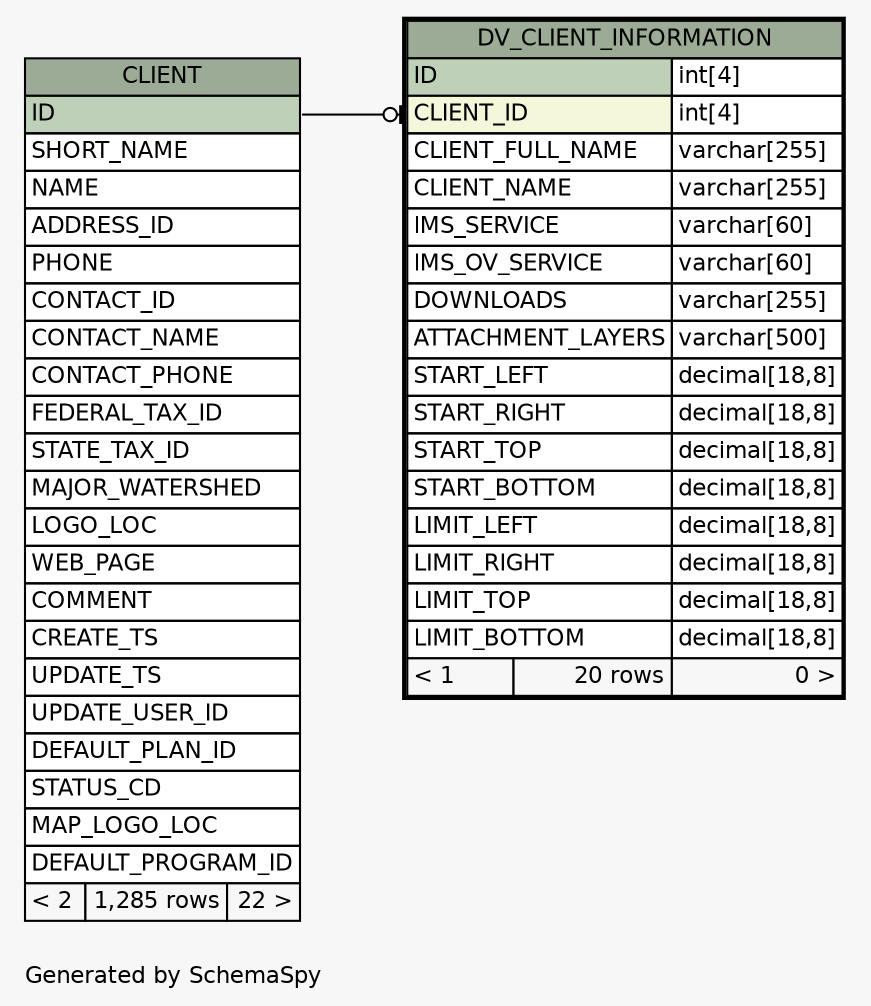 // dot 2.28.0 on Windows 7 6.1
// SchemaSpy rev 590
digraph "oneDegreeRelationshipsDiagram" {
  graph [
    rankdir="RL"
    bgcolor="#f7f7f7"
    label="\nGenerated by SchemaSpy"
    labeljust="l"
    nodesep="0.18"
    ranksep="0.46"
    fontname="Helvetica"
    fontsize="11"
  ];
  node [
    fontname="Helvetica"
    fontsize="11"
    shape="plaintext"
  ];
  edge [
    arrowsize="0.8"
  ];
  "DV_CLIENT_INFORMATION":"CLIENT_ID":w -> "CLIENT":"ID":e [arrowhead=none dir=back arrowtail=teeodot];
  "CLIENT" [
    label=<
    <TABLE BORDER="0" CELLBORDER="1" CELLSPACING="0" BGCOLOR="#ffffff">
      <TR><TD COLSPAN="3" BGCOLOR="#9bab96" ALIGN="CENTER">CLIENT</TD></TR>
      <TR><TD PORT="ID" COLSPAN="3" BGCOLOR="#bed1b8" ALIGN="LEFT">ID</TD></TR>
      <TR><TD PORT="SHORT_NAME" COLSPAN="3" ALIGN="LEFT">SHORT_NAME</TD></TR>
      <TR><TD PORT="NAME" COLSPAN="3" ALIGN="LEFT">NAME</TD></TR>
      <TR><TD PORT="ADDRESS_ID" COLSPAN="3" ALIGN="LEFT">ADDRESS_ID</TD></TR>
      <TR><TD PORT="PHONE" COLSPAN="3" ALIGN="LEFT">PHONE</TD></TR>
      <TR><TD PORT="CONTACT_ID" COLSPAN="3" ALIGN="LEFT">CONTACT_ID</TD></TR>
      <TR><TD PORT="CONTACT_NAME" COLSPAN="3" ALIGN="LEFT">CONTACT_NAME</TD></TR>
      <TR><TD PORT="CONTACT_PHONE" COLSPAN="3" ALIGN="LEFT">CONTACT_PHONE</TD></TR>
      <TR><TD PORT="FEDERAL_TAX_ID" COLSPAN="3" ALIGN="LEFT">FEDERAL_TAX_ID</TD></TR>
      <TR><TD PORT="STATE_TAX_ID" COLSPAN="3" ALIGN="LEFT">STATE_TAX_ID</TD></TR>
      <TR><TD PORT="MAJOR_WATERSHED" COLSPAN="3" ALIGN="LEFT">MAJOR_WATERSHED</TD></TR>
      <TR><TD PORT="LOGO_LOC" COLSPAN="3" ALIGN="LEFT">LOGO_LOC</TD></TR>
      <TR><TD PORT="WEB_PAGE" COLSPAN="3" ALIGN="LEFT">WEB_PAGE</TD></TR>
      <TR><TD PORT="COMMENT" COLSPAN="3" ALIGN="LEFT">COMMENT</TD></TR>
      <TR><TD PORT="CREATE_TS" COLSPAN="3" ALIGN="LEFT">CREATE_TS</TD></TR>
      <TR><TD PORT="UPDATE_TS" COLSPAN="3" ALIGN="LEFT">UPDATE_TS</TD></TR>
      <TR><TD PORT="UPDATE_USER_ID" COLSPAN="3" ALIGN="LEFT">UPDATE_USER_ID</TD></TR>
      <TR><TD PORT="DEFAULT_PLAN_ID" COLSPAN="3" ALIGN="LEFT">DEFAULT_PLAN_ID</TD></TR>
      <TR><TD PORT="STATUS_CD" COLSPAN="3" ALIGN="LEFT">STATUS_CD</TD></TR>
      <TR><TD PORT="MAP_LOGO_LOC" COLSPAN="3" ALIGN="LEFT">MAP_LOGO_LOC</TD></TR>
      <TR><TD PORT="DEFAULT_PROGRAM_ID" COLSPAN="3" ALIGN="LEFT">DEFAULT_PROGRAM_ID</TD></TR>
      <TR><TD ALIGN="LEFT" BGCOLOR="#f7f7f7">&lt; 2</TD><TD ALIGN="RIGHT" BGCOLOR="#f7f7f7">1,285 rows</TD><TD ALIGN="RIGHT" BGCOLOR="#f7f7f7">22 &gt;</TD></TR>
    </TABLE>>
    URL="CLIENT.html"
    tooltip="CLIENT"
  ];
  "DV_CLIENT_INFORMATION" [
    label=<
    <TABLE BORDER="2" CELLBORDER="1" CELLSPACING="0" BGCOLOR="#ffffff">
      <TR><TD COLSPAN="3" BGCOLOR="#9bab96" ALIGN="CENTER">DV_CLIENT_INFORMATION</TD></TR>
      <TR><TD PORT="ID" COLSPAN="2" BGCOLOR="#bed1b8" ALIGN="LEFT">ID</TD><TD PORT="ID.type" ALIGN="LEFT">int[4]</TD></TR>
      <TR><TD PORT="CLIENT_ID" COLSPAN="2" BGCOLOR="#f4f7da" ALIGN="LEFT">CLIENT_ID</TD><TD PORT="CLIENT_ID.type" ALIGN="LEFT">int[4]</TD></TR>
      <TR><TD PORT="CLIENT_FULL_NAME" COLSPAN="2" ALIGN="LEFT">CLIENT_FULL_NAME</TD><TD PORT="CLIENT_FULL_NAME.type" ALIGN="LEFT">varchar[255]</TD></TR>
      <TR><TD PORT="CLIENT_NAME" COLSPAN="2" ALIGN="LEFT">CLIENT_NAME</TD><TD PORT="CLIENT_NAME.type" ALIGN="LEFT">varchar[255]</TD></TR>
      <TR><TD PORT="IMS_SERVICE" COLSPAN="2" ALIGN="LEFT">IMS_SERVICE</TD><TD PORT="IMS_SERVICE.type" ALIGN="LEFT">varchar[60]</TD></TR>
      <TR><TD PORT="IMS_OV_SERVICE" COLSPAN="2" ALIGN="LEFT">IMS_OV_SERVICE</TD><TD PORT="IMS_OV_SERVICE.type" ALIGN="LEFT">varchar[60]</TD></TR>
      <TR><TD PORT="DOWNLOADS" COLSPAN="2" ALIGN="LEFT">DOWNLOADS</TD><TD PORT="DOWNLOADS.type" ALIGN="LEFT">varchar[255]</TD></TR>
      <TR><TD PORT="ATTACHMENT_LAYERS" COLSPAN="2" ALIGN="LEFT">ATTACHMENT_LAYERS</TD><TD PORT="ATTACHMENT_LAYERS.type" ALIGN="LEFT">varchar[500]</TD></TR>
      <TR><TD PORT="START_LEFT" COLSPAN="2" ALIGN="LEFT">START_LEFT</TD><TD PORT="START_LEFT.type" ALIGN="LEFT">decimal[18,8]</TD></TR>
      <TR><TD PORT="START_RIGHT" COLSPAN="2" ALIGN="LEFT">START_RIGHT</TD><TD PORT="START_RIGHT.type" ALIGN="LEFT">decimal[18,8]</TD></TR>
      <TR><TD PORT="START_TOP" COLSPAN="2" ALIGN="LEFT">START_TOP</TD><TD PORT="START_TOP.type" ALIGN="LEFT">decimal[18,8]</TD></TR>
      <TR><TD PORT="START_BOTTOM" COLSPAN="2" ALIGN="LEFT">START_BOTTOM</TD><TD PORT="START_BOTTOM.type" ALIGN="LEFT">decimal[18,8]</TD></TR>
      <TR><TD PORT="LIMIT_LEFT" COLSPAN="2" ALIGN="LEFT">LIMIT_LEFT</TD><TD PORT="LIMIT_LEFT.type" ALIGN="LEFT">decimal[18,8]</TD></TR>
      <TR><TD PORT="LIMIT_RIGHT" COLSPAN="2" ALIGN="LEFT">LIMIT_RIGHT</TD><TD PORT="LIMIT_RIGHT.type" ALIGN="LEFT">decimal[18,8]</TD></TR>
      <TR><TD PORT="LIMIT_TOP" COLSPAN="2" ALIGN="LEFT">LIMIT_TOP</TD><TD PORT="LIMIT_TOP.type" ALIGN="LEFT">decimal[18,8]</TD></TR>
      <TR><TD PORT="LIMIT_BOTTOM" COLSPAN="2" ALIGN="LEFT">LIMIT_BOTTOM</TD><TD PORT="LIMIT_BOTTOM.type" ALIGN="LEFT">decimal[18,8]</TD></TR>
      <TR><TD ALIGN="LEFT" BGCOLOR="#f7f7f7">&lt; 1</TD><TD ALIGN="RIGHT" BGCOLOR="#f7f7f7">20 rows</TD><TD ALIGN="RIGHT" BGCOLOR="#f7f7f7">0 &gt;</TD></TR>
    </TABLE>>
    URL="DV_CLIENT_INFORMATION.html"
    tooltip="DV_CLIENT_INFORMATION"
  ];
}
